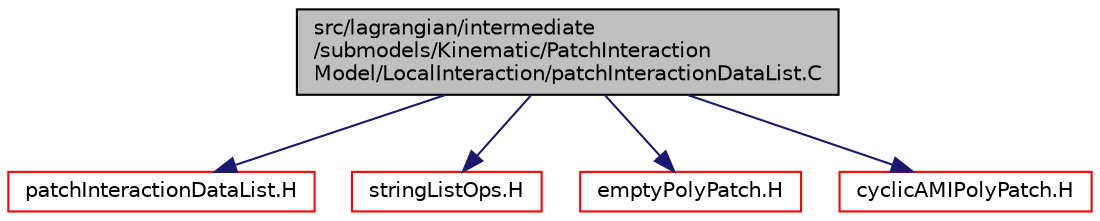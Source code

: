 digraph "src/lagrangian/intermediate/submodels/Kinematic/PatchInteractionModel/LocalInteraction/patchInteractionDataList.C"
{
  bgcolor="transparent";
  edge [fontname="Helvetica",fontsize="10",labelfontname="Helvetica",labelfontsize="10"];
  node [fontname="Helvetica",fontsize="10",shape=record];
  Node1 [label="src/lagrangian/intermediate\l/submodels/Kinematic/PatchInteraction\lModel/LocalInteraction/patchInteractionDataList.C",height=0.2,width=0.4,color="black", fillcolor="grey75", style="filled", fontcolor="black"];
  Node1 -> Node2 [color="midnightblue",fontsize="10",style="solid",fontname="Helvetica"];
  Node2 [label="patchInteractionDataList.H",height=0.2,width=0.4,color="red",URL="$a06718.html"];
  Node1 -> Node3 [color="midnightblue",fontsize="10",style="solid",fontname="Helvetica"];
  Node3 [label="stringListOps.H",height=0.2,width=0.4,color="red",URL="$a08970.html",tooltip="Operations on lists of strings. "];
  Node1 -> Node4 [color="midnightblue",fontsize="10",style="solid",fontname="Helvetica"];
  Node4 [label="emptyPolyPatch.H",height=0.2,width=0.4,color="red",URL="$a08654.html"];
  Node1 -> Node5 [color="midnightblue",fontsize="10",style="solid",fontname="Helvetica"];
  Node5 [label="cyclicAMIPolyPatch.H",height=0.2,width=0.4,color="red",URL="$a07214.html"];
}
